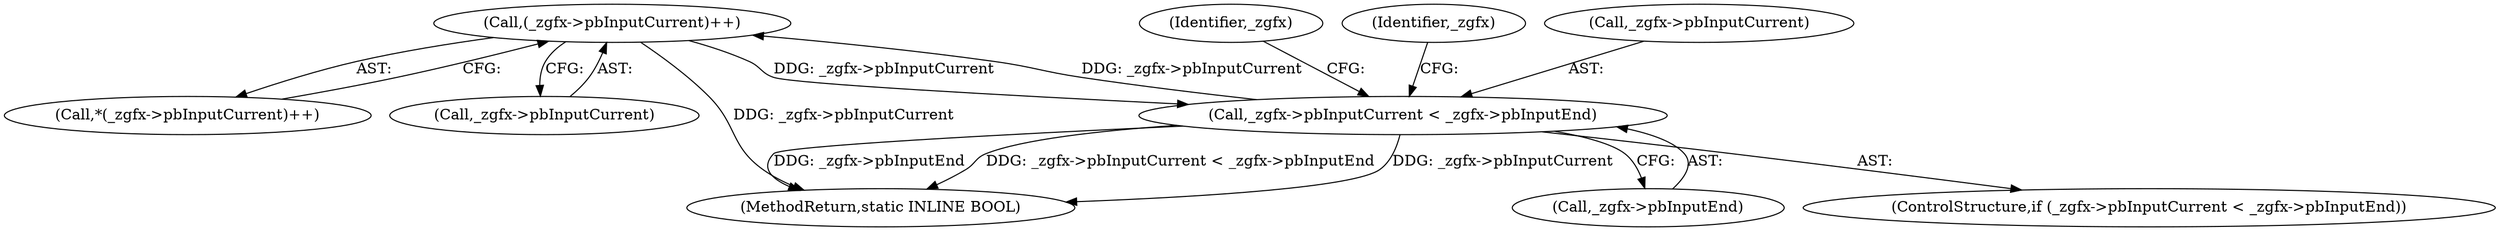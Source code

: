 digraph "0_FreeRDP_17c363a5162fd4dc77b1df54e48d7bd9bf6b3be7@pointer" {
"1000134" [label="(Call,(_zgfx->pbInputCurrent)++)"];
"1000122" [label="(Call,_zgfx->pbInputCurrent < _zgfx->pbInputEnd)"];
"1000134" [label="(Call,(_zgfx->pbInputCurrent)++)"];
"1000131" [label="(Identifier,_zgfx)"];
"1000134" [label="(Call,(_zgfx->pbInputCurrent)++)"];
"1000177" [label="(MethodReturn,static INLINE BOOL)"];
"1000122" [label="(Call,_zgfx->pbInputCurrent < _zgfx->pbInputEnd)"];
"1000133" [label="(Call,*(_zgfx->pbInputCurrent)++)"];
"1000140" [label="(Identifier,_zgfx)"];
"1000126" [label="(Call,_zgfx->pbInputEnd)"];
"1000135" [label="(Call,_zgfx->pbInputCurrent)"];
"1000123" [label="(Call,_zgfx->pbInputCurrent)"];
"1000121" [label="(ControlStructure,if (_zgfx->pbInputCurrent < _zgfx->pbInputEnd))"];
"1000134" -> "1000133"  [label="AST: "];
"1000134" -> "1000135"  [label="CFG: "];
"1000135" -> "1000134"  [label="AST: "];
"1000133" -> "1000134"  [label="CFG: "];
"1000134" -> "1000177"  [label="DDG: _zgfx->pbInputCurrent"];
"1000134" -> "1000122"  [label="DDG: _zgfx->pbInputCurrent"];
"1000122" -> "1000134"  [label="DDG: _zgfx->pbInputCurrent"];
"1000122" -> "1000121"  [label="AST: "];
"1000122" -> "1000126"  [label="CFG: "];
"1000123" -> "1000122"  [label="AST: "];
"1000126" -> "1000122"  [label="AST: "];
"1000131" -> "1000122"  [label="CFG: "];
"1000140" -> "1000122"  [label="CFG: "];
"1000122" -> "1000177"  [label="DDG: _zgfx->pbInputCurrent"];
"1000122" -> "1000177"  [label="DDG: _zgfx->pbInputEnd"];
"1000122" -> "1000177"  [label="DDG: _zgfx->pbInputCurrent < _zgfx->pbInputEnd"];
}
